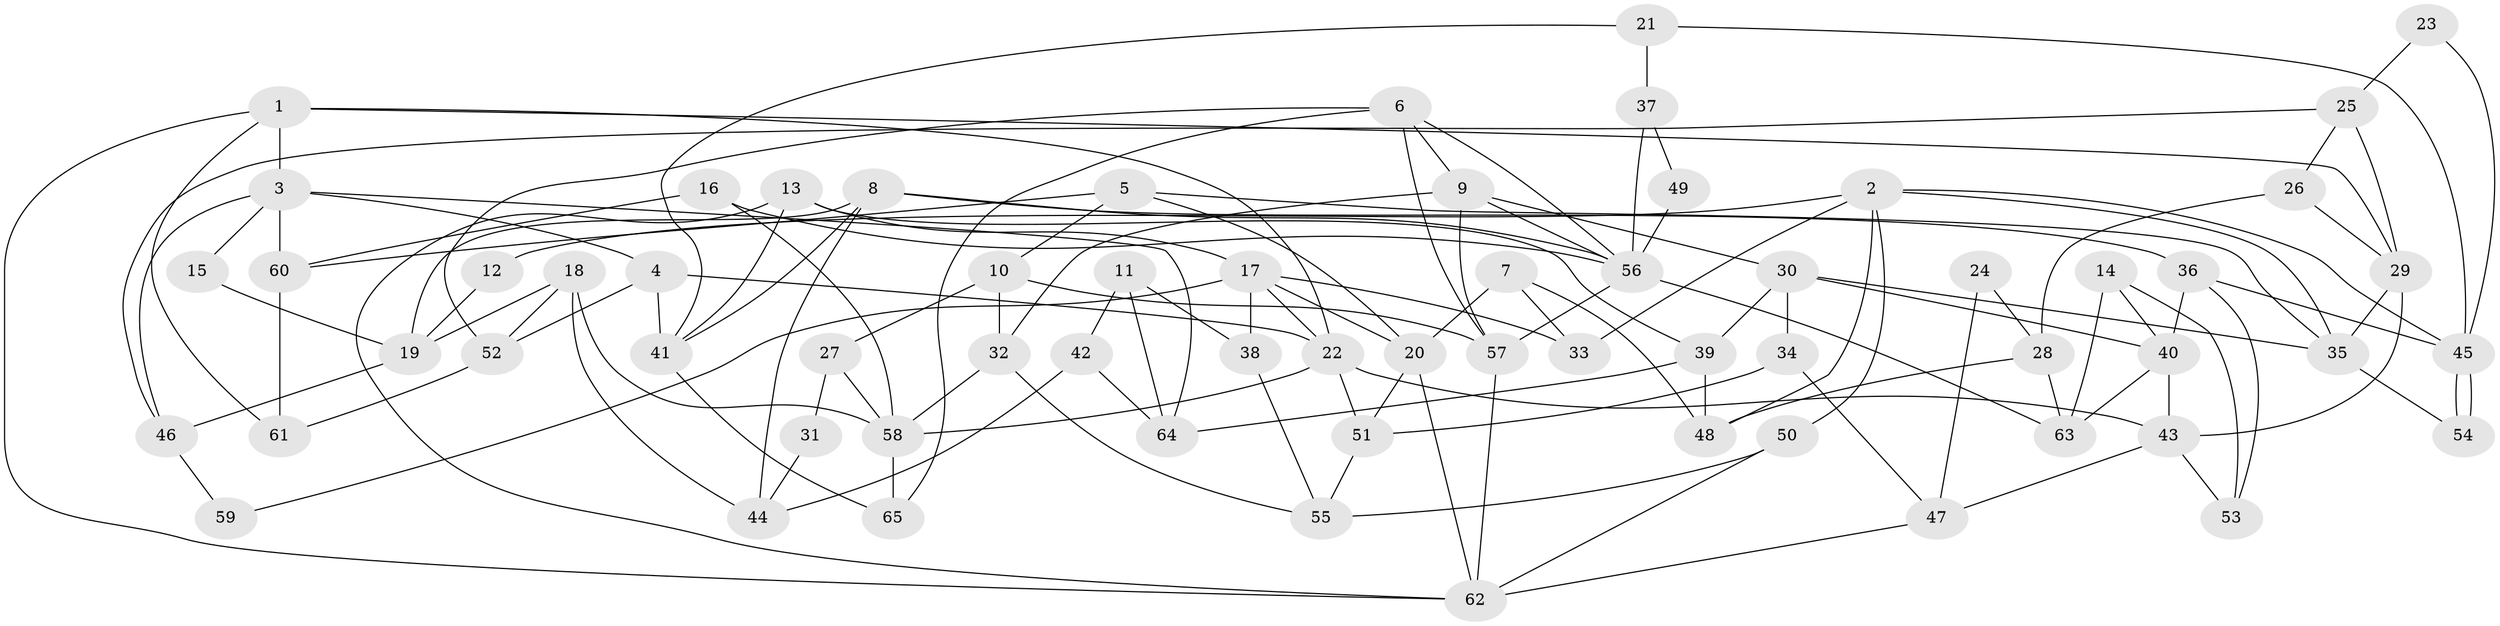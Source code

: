 // Generated by graph-tools (version 1.1) at 2025/36/03/09/25 02:36:02]
// undirected, 65 vertices, 130 edges
graph export_dot {
graph [start="1"]
  node [color=gray90,style=filled];
  1;
  2;
  3;
  4;
  5;
  6;
  7;
  8;
  9;
  10;
  11;
  12;
  13;
  14;
  15;
  16;
  17;
  18;
  19;
  20;
  21;
  22;
  23;
  24;
  25;
  26;
  27;
  28;
  29;
  30;
  31;
  32;
  33;
  34;
  35;
  36;
  37;
  38;
  39;
  40;
  41;
  42;
  43;
  44;
  45;
  46;
  47;
  48;
  49;
  50;
  51;
  52;
  53;
  54;
  55;
  56;
  57;
  58;
  59;
  60;
  61;
  62;
  63;
  64;
  65;
  1 -- 62;
  1 -- 22;
  1 -- 3;
  1 -- 29;
  1 -- 61;
  2 -- 45;
  2 -- 35;
  2 -- 12;
  2 -- 33;
  2 -- 48;
  2 -- 50;
  3 -- 60;
  3 -- 4;
  3 -- 15;
  3 -- 46;
  3 -- 64;
  4 -- 41;
  4 -- 22;
  4 -- 52;
  5 -- 20;
  5 -- 10;
  5 -- 35;
  5 -- 60;
  6 -- 57;
  6 -- 56;
  6 -- 9;
  6 -- 52;
  6 -- 65;
  7 -- 33;
  7 -- 20;
  7 -- 48;
  8 -- 56;
  8 -- 36;
  8 -- 19;
  8 -- 41;
  8 -- 44;
  9 -- 56;
  9 -- 30;
  9 -- 32;
  9 -- 57;
  10 -- 57;
  10 -- 32;
  10 -- 27;
  11 -- 38;
  11 -- 64;
  11 -- 42;
  12 -- 19;
  13 -- 62;
  13 -- 39;
  13 -- 17;
  13 -- 41;
  14 -- 63;
  14 -- 40;
  14 -- 53;
  15 -- 19;
  16 -- 60;
  16 -- 58;
  16 -- 56;
  17 -- 22;
  17 -- 20;
  17 -- 33;
  17 -- 38;
  17 -- 59;
  18 -- 19;
  18 -- 52;
  18 -- 44;
  18 -- 58;
  19 -- 46;
  20 -- 51;
  20 -- 62;
  21 -- 41;
  21 -- 45;
  21 -- 37;
  22 -- 58;
  22 -- 43;
  22 -- 51;
  23 -- 25;
  23 -- 45;
  24 -- 47;
  24 -- 28;
  25 -- 26;
  25 -- 29;
  25 -- 46;
  26 -- 28;
  26 -- 29;
  27 -- 58;
  27 -- 31;
  28 -- 63;
  28 -- 48;
  29 -- 35;
  29 -- 43;
  30 -- 39;
  30 -- 34;
  30 -- 35;
  30 -- 40;
  31 -- 44;
  32 -- 58;
  32 -- 55;
  34 -- 51;
  34 -- 47;
  35 -- 54;
  36 -- 53;
  36 -- 40;
  36 -- 45;
  37 -- 56;
  37 -- 49;
  38 -- 55;
  39 -- 48;
  39 -- 64;
  40 -- 43;
  40 -- 63;
  41 -- 65;
  42 -- 44;
  42 -- 64;
  43 -- 47;
  43 -- 53;
  45 -- 54;
  45 -- 54;
  46 -- 59;
  47 -- 62;
  49 -- 56;
  50 -- 62;
  50 -- 55;
  51 -- 55;
  52 -- 61;
  56 -- 57;
  56 -- 63;
  57 -- 62;
  58 -- 65;
  60 -- 61;
}
